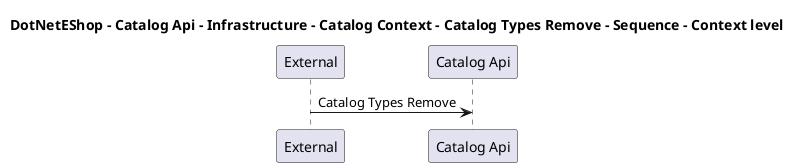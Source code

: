 @startuml

title DotNetEShop - Catalog Api - Infrastructure - Catalog Context - Catalog Types Remove - Sequence - Context level

participant "External" as C4InterFlow.SoftwareSystems.ExternalSystem
participant "Catalog Api" as DotNetEShop.SoftwareSystems.CatalogApi

C4InterFlow.SoftwareSystems.ExternalSystem -> DotNetEShop.SoftwareSystems.CatalogApi : Catalog Types Remove


@enduml
